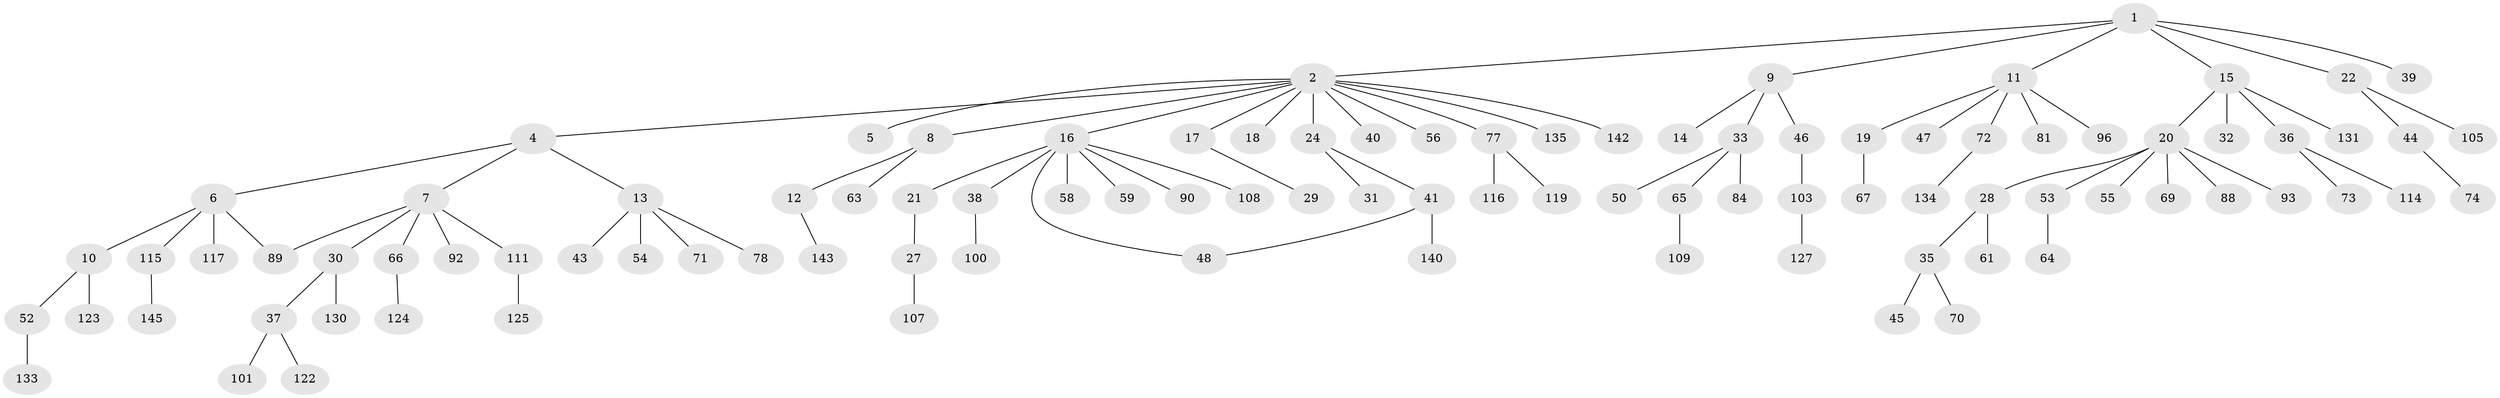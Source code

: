 // Generated by graph-tools (version 1.1) at 2025/23/03/03/25 07:23:32]
// undirected, 99 vertices, 100 edges
graph export_dot {
graph [start="1"]
  node [color=gray90,style=filled];
  1 [super="+26"];
  2 [super="+3"];
  4 [super="+86"];
  5 [super="+94"];
  6 [super="+68"];
  7 [super="+62"];
  8 [super="+144"];
  9;
  10;
  11 [super="+25"];
  12 [super="+82"];
  13 [super="+79"];
  14 [super="+99"];
  15;
  16 [super="+49"];
  17 [super="+113"];
  18;
  19;
  20 [super="+23"];
  21 [super="+91"];
  22 [super="+129"];
  24;
  27 [super="+95"];
  28 [super="+34"];
  29 [super="+121"];
  30 [super="+85"];
  31 [super="+87"];
  32;
  33;
  35 [super="+139"];
  36 [super="+102"];
  37 [super="+42"];
  38 [super="+57"];
  39;
  40;
  41 [super="+60"];
  43;
  44;
  45;
  46 [super="+83"];
  47;
  48 [super="+51"];
  50;
  52 [super="+98"];
  53 [super="+75"];
  54;
  55;
  56;
  58;
  59 [super="+104"];
  61;
  63;
  64;
  65 [super="+137"];
  66;
  67;
  69 [super="+76"];
  70 [super="+112"];
  71;
  72 [super="+106"];
  73;
  74 [super="+97"];
  77 [super="+80"];
  78 [super="+126"];
  81;
  84;
  88;
  89;
  90;
  92;
  93;
  96 [super="+110"];
  100 [super="+128"];
  101;
  103 [super="+120"];
  105;
  107;
  108;
  109;
  111;
  114;
  115;
  116 [super="+118"];
  117 [super="+132"];
  119;
  122;
  123;
  124 [super="+136"];
  125;
  127;
  130;
  131 [super="+138"];
  133;
  134 [super="+141"];
  135;
  140;
  142;
  143;
  145;
  1 -- 2;
  1 -- 9;
  1 -- 11;
  1 -- 15;
  1 -- 22;
  1 -- 39;
  2 -- 4;
  2 -- 5;
  2 -- 16;
  2 -- 17;
  2 -- 18;
  2 -- 24;
  2 -- 40;
  2 -- 56;
  2 -- 142;
  2 -- 8;
  2 -- 77;
  2 -- 135;
  4 -- 6;
  4 -- 7;
  4 -- 13;
  6 -- 10;
  6 -- 117;
  6 -- 89;
  6 -- 115;
  7 -- 30;
  7 -- 66;
  7 -- 92;
  7 -- 89;
  7 -- 111;
  8 -- 12;
  8 -- 63;
  9 -- 14;
  9 -- 33;
  9 -- 46;
  10 -- 52;
  10 -- 123;
  11 -- 19;
  11 -- 96;
  11 -- 81;
  11 -- 72;
  11 -- 47;
  12 -- 143;
  13 -- 43;
  13 -- 54;
  13 -- 71;
  13 -- 78;
  15 -- 20;
  15 -- 32;
  15 -- 36;
  15 -- 131;
  16 -- 21 [weight=2];
  16 -- 38;
  16 -- 48;
  16 -- 58;
  16 -- 59;
  16 -- 90;
  16 -- 108;
  17 -- 29;
  19 -- 67;
  20 -- 28;
  20 -- 53;
  20 -- 69;
  20 -- 88;
  20 -- 93;
  20 -- 55;
  21 -- 27;
  22 -- 44;
  22 -- 105;
  24 -- 31;
  24 -- 41;
  27 -- 107;
  28 -- 35;
  28 -- 61;
  30 -- 37;
  30 -- 130;
  33 -- 50;
  33 -- 65;
  33 -- 84;
  35 -- 45;
  35 -- 70;
  36 -- 73;
  36 -- 114;
  37 -- 101;
  37 -- 122;
  38 -- 100;
  41 -- 140;
  41 -- 48;
  44 -- 74;
  46 -- 103;
  52 -- 133;
  53 -- 64;
  65 -- 109;
  66 -- 124;
  72 -- 134;
  77 -- 116;
  77 -- 119;
  103 -- 127;
  111 -- 125;
  115 -- 145;
}
